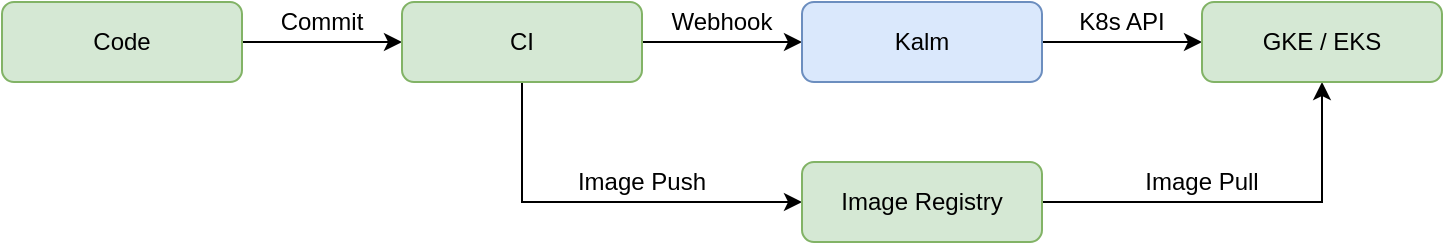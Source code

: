 <mxfile version="14.4.7" type="github">
  <diagram id="prtHgNgQTEPvFCAcTncT" name="Page-1">
    <mxGraphModel dx="2066" dy="1028" grid="1" gridSize="10" guides="1" tooltips="1" connect="1" arrows="1" fold="1" page="1" pageScale="1" pageWidth="827" pageHeight="1169" math="0" shadow="0">
      <root>
        <mxCell id="0" />
        <mxCell id="1" parent="0" />
        <mxCell id="9Nc_-B5o73gLTMY4NzC6-6" style="edgeStyle=orthogonalEdgeStyle;rounded=0;orthogonalLoop=1;jettySize=auto;html=1;entryX=0;entryY=0.5;entryDx=0;entryDy=0;" edge="1" parent="1" source="9Nc_-B5o73gLTMY4NzC6-1" target="9Nc_-B5o73gLTMY4NzC6-2">
          <mxGeometry relative="1" as="geometry" />
        </mxCell>
        <mxCell id="9Nc_-B5o73gLTMY4NzC6-1" value="Code" style="rounded=1;whiteSpace=wrap;html=1;fillColor=#d5e8d4;strokeColor=#82b366;" vertex="1" parent="1">
          <mxGeometry x="40" y="200" width="120" height="40" as="geometry" />
        </mxCell>
        <mxCell id="9Nc_-B5o73gLTMY4NzC6-7" style="edgeStyle=orthogonalEdgeStyle;rounded=0;orthogonalLoop=1;jettySize=auto;html=1;entryX=0;entryY=0.5;entryDx=0;entryDy=0;" edge="1" parent="1" source="9Nc_-B5o73gLTMY4NzC6-2" target="9Nc_-B5o73gLTMY4NzC6-4">
          <mxGeometry relative="1" as="geometry" />
        </mxCell>
        <mxCell id="9Nc_-B5o73gLTMY4NzC6-21" style="edgeStyle=orthogonalEdgeStyle;rounded=0;orthogonalLoop=1;jettySize=auto;html=1;entryX=0;entryY=0.5;entryDx=0;entryDy=0;" edge="1" parent="1" source="9Nc_-B5o73gLTMY4NzC6-2" target="9Nc_-B5o73gLTMY4NzC6-3">
          <mxGeometry relative="1" as="geometry">
            <mxPoint x="300" y="300" as="targetPoint" />
            <Array as="points">
              <mxPoint x="300" y="300" />
            </Array>
          </mxGeometry>
        </mxCell>
        <mxCell id="9Nc_-B5o73gLTMY4NzC6-2" value="CI" style="rounded=1;whiteSpace=wrap;html=1;fillColor=#d5e8d4;strokeColor=#82b366;" vertex="1" parent="1">
          <mxGeometry x="240" y="200" width="120" height="40" as="geometry" />
        </mxCell>
        <mxCell id="9Nc_-B5o73gLTMY4NzC6-22" style="edgeStyle=orthogonalEdgeStyle;rounded=0;orthogonalLoop=1;jettySize=auto;html=1;entryX=0.5;entryY=1;entryDx=0;entryDy=0;" edge="1" parent="1" source="9Nc_-B5o73gLTMY4NzC6-3" target="9Nc_-B5o73gLTMY4NzC6-5">
          <mxGeometry relative="1" as="geometry" />
        </mxCell>
        <mxCell id="9Nc_-B5o73gLTMY4NzC6-3" value="Image Registry" style="rounded=1;whiteSpace=wrap;html=1;fillColor=#d5e8d4;strokeColor=#82b366;" vertex="1" parent="1">
          <mxGeometry x="440" y="280" width="120" height="40" as="geometry" />
        </mxCell>
        <mxCell id="9Nc_-B5o73gLTMY4NzC6-8" style="edgeStyle=orthogonalEdgeStyle;rounded=0;orthogonalLoop=1;jettySize=auto;html=1;entryX=0;entryY=0.5;entryDx=0;entryDy=0;" edge="1" parent="1" source="9Nc_-B5o73gLTMY4NzC6-4" target="9Nc_-B5o73gLTMY4NzC6-5">
          <mxGeometry relative="1" as="geometry" />
        </mxCell>
        <mxCell id="9Nc_-B5o73gLTMY4NzC6-4" value="Kalm" style="rounded=1;whiteSpace=wrap;html=1;fillColor=#dae8fc;strokeColor=#6c8ebf;" vertex="1" parent="1">
          <mxGeometry x="440" y="200" width="120" height="40" as="geometry" />
        </mxCell>
        <mxCell id="9Nc_-B5o73gLTMY4NzC6-5" value="GKE / EKS" style="rounded=1;whiteSpace=wrap;html=1;fillColor=#d5e8d4;strokeColor=#82b366;" vertex="1" parent="1">
          <mxGeometry x="640" y="200" width="120" height="40" as="geometry" />
        </mxCell>
        <mxCell id="9Nc_-B5o73gLTMY4NzC6-12" value="Commit" style="text;html=1;strokeColor=none;fillColor=none;align=center;verticalAlign=middle;whiteSpace=wrap;rounded=0;" vertex="1" parent="1">
          <mxGeometry x="180" y="200" width="40" height="20" as="geometry" />
        </mxCell>
        <mxCell id="9Nc_-B5o73gLTMY4NzC6-13" value="Image Push" style="text;html=1;strokeColor=none;fillColor=none;align=center;verticalAlign=middle;whiteSpace=wrap;rounded=0;" vertex="1" parent="1">
          <mxGeometry x="320" y="280" width="80" height="20" as="geometry" />
        </mxCell>
        <mxCell id="9Nc_-B5o73gLTMY4NzC6-14" value="Image Pull" style="text;html=1;strokeColor=none;fillColor=none;align=center;verticalAlign=middle;whiteSpace=wrap;rounded=0;" vertex="1" parent="1">
          <mxGeometry x="600" y="280" width="80" height="20" as="geometry" />
        </mxCell>
        <mxCell id="9Nc_-B5o73gLTMY4NzC6-17" value="Webhook" style="text;html=1;strokeColor=none;fillColor=none;align=center;verticalAlign=middle;whiteSpace=wrap;rounded=0;" vertex="1" parent="1">
          <mxGeometry x="360" y="200" width="80" height="20" as="geometry" />
        </mxCell>
        <mxCell id="9Nc_-B5o73gLTMY4NzC6-18" value="K8s API" style="text;html=1;strokeColor=none;fillColor=none;align=center;verticalAlign=middle;whiteSpace=wrap;rounded=0;" vertex="1" parent="1">
          <mxGeometry x="560" y="200" width="80" height="20" as="geometry" />
        </mxCell>
      </root>
    </mxGraphModel>
  </diagram>
</mxfile>
